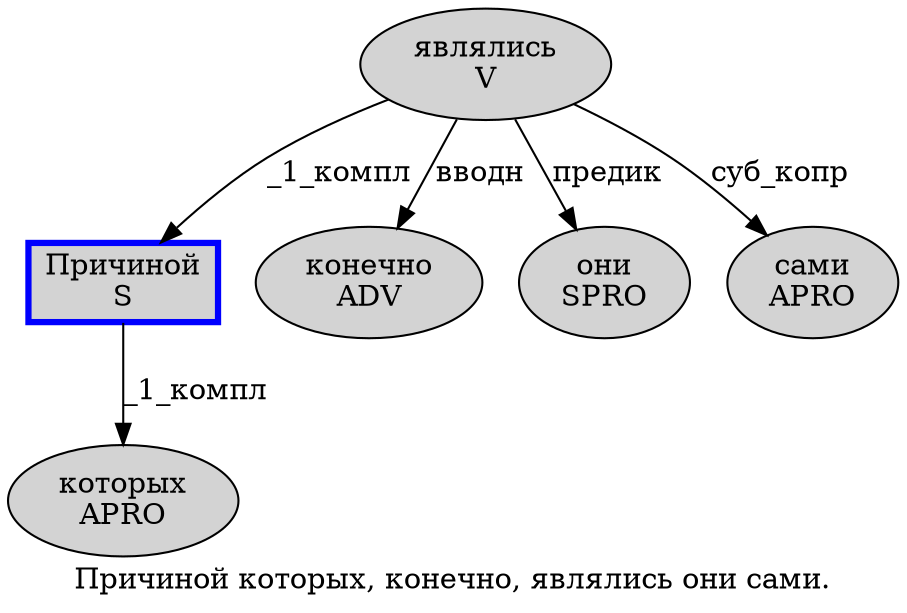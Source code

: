 digraph SENTENCE_1379 {
	graph [label="Причиной которых, конечно, являлись они сами."]
	node [style=filled]
		0 [label="Причиной
S" color=blue fillcolor=lightgray penwidth=3 shape=box]
		1 [label="которых
APRO" color="" fillcolor=lightgray penwidth=1 shape=ellipse]
		3 [label="конечно
ADV" color="" fillcolor=lightgray penwidth=1 shape=ellipse]
		5 [label="являлись
V" color="" fillcolor=lightgray penwidth=1 shape=ellipse]
		6 [label="они
SPRO" color="" fillcolor=lightgray penwidth=1 shape=ellipse]
		7 [label="сами
APRO" color="" fillcolor=lightgray penwidth=1 shape=ellipse]
			5 -> 0 [label="_1_компл"]
			5 -> 3 [label="вводн"]
			5 -> 6 [label="предик"]
			5 -> 7 [label="суб_копр"]
			0 -> 1 [label="_1_компл"]
}